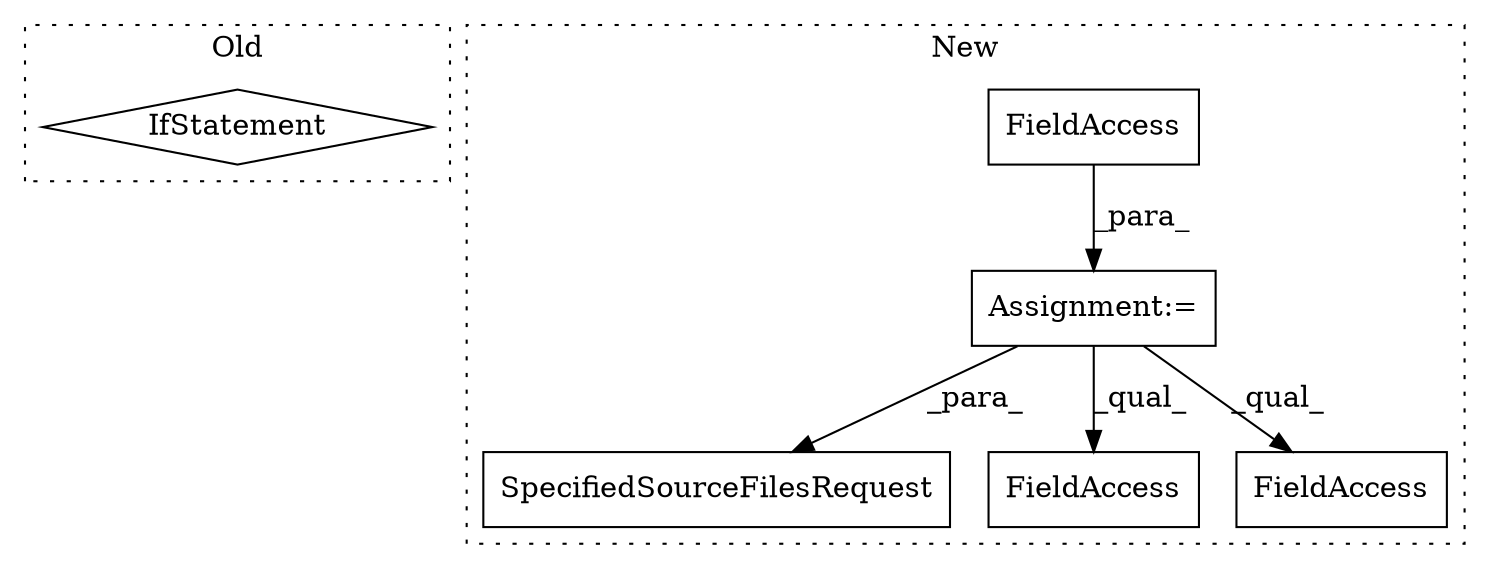 digraph G {
subgraph cluster0 {
1 [label="IfStatement" a="25" s="2895" l="3" shape="diamond"];
label = "Old";
style="dotted";
}
subgraph cluster1 {
2 [label="SpecifiedSourceFilesRequest" a="32" s="3617,3666" l="28,1" shape="box"];
3 [label="Assignment:=" a="7" s="2707" l="1" shape="box"];
4 [label="FieldAccess" a="22" s="3918" l="27" shape="box"];
5 [label="FieldAccess" a="22" s="2708" l="29" shape="box"];
6 [label="FieldAccess" a="22" s="3425" l="27" shape="box"];
label = "New";
style="dotted";
}
3 -> 6 [label="_qual_"];
3 -> 4 [label="_qual_"];
3 -> 2 [label="_para_"];
5 -> 3 [label="_para_"];
}
